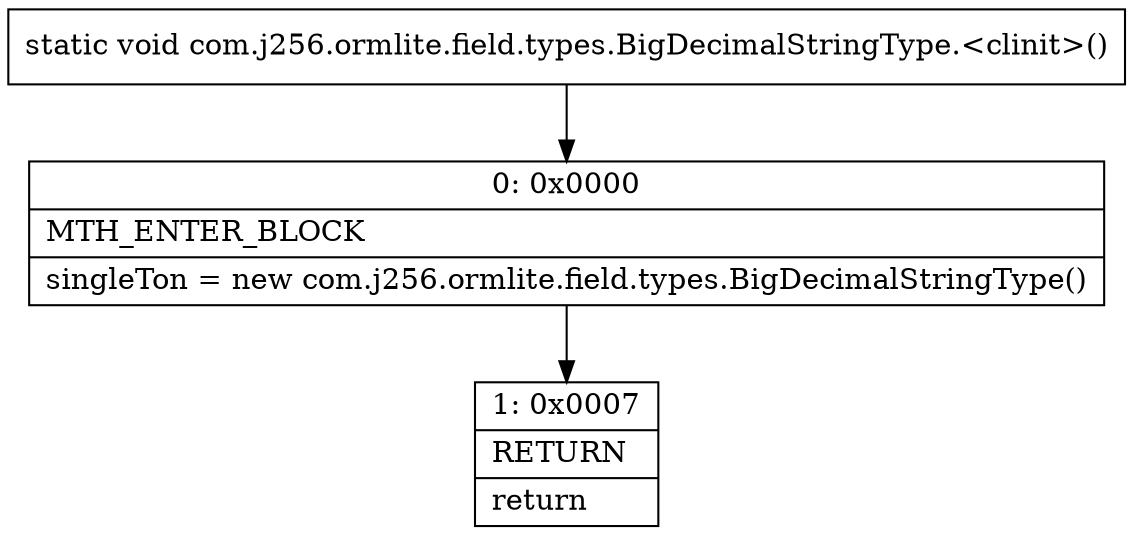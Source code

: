 digraph "CFG forcom.j256.ormlite.field.types.BigDecimalStringType.\<clinit\>()V" {
Node_0 [shape=record,label="{0\:\ 0x0000|MTH_ENTER_BLOCK\l|singleTon = new com.j256.ormlite.field.types.BigDecimalStringType()\l}"];
Node_1 [shape=record,label="{1\:\ 0x0007|RETURN\l|return\l}"];
MethodNode[shape=record,label="{static void com.j256.ormlite.field.types.BigDecimalStringType.\<clinit\>() }"];
MethodNode -> Node_0;
Node_0 -> Node_1;
}

